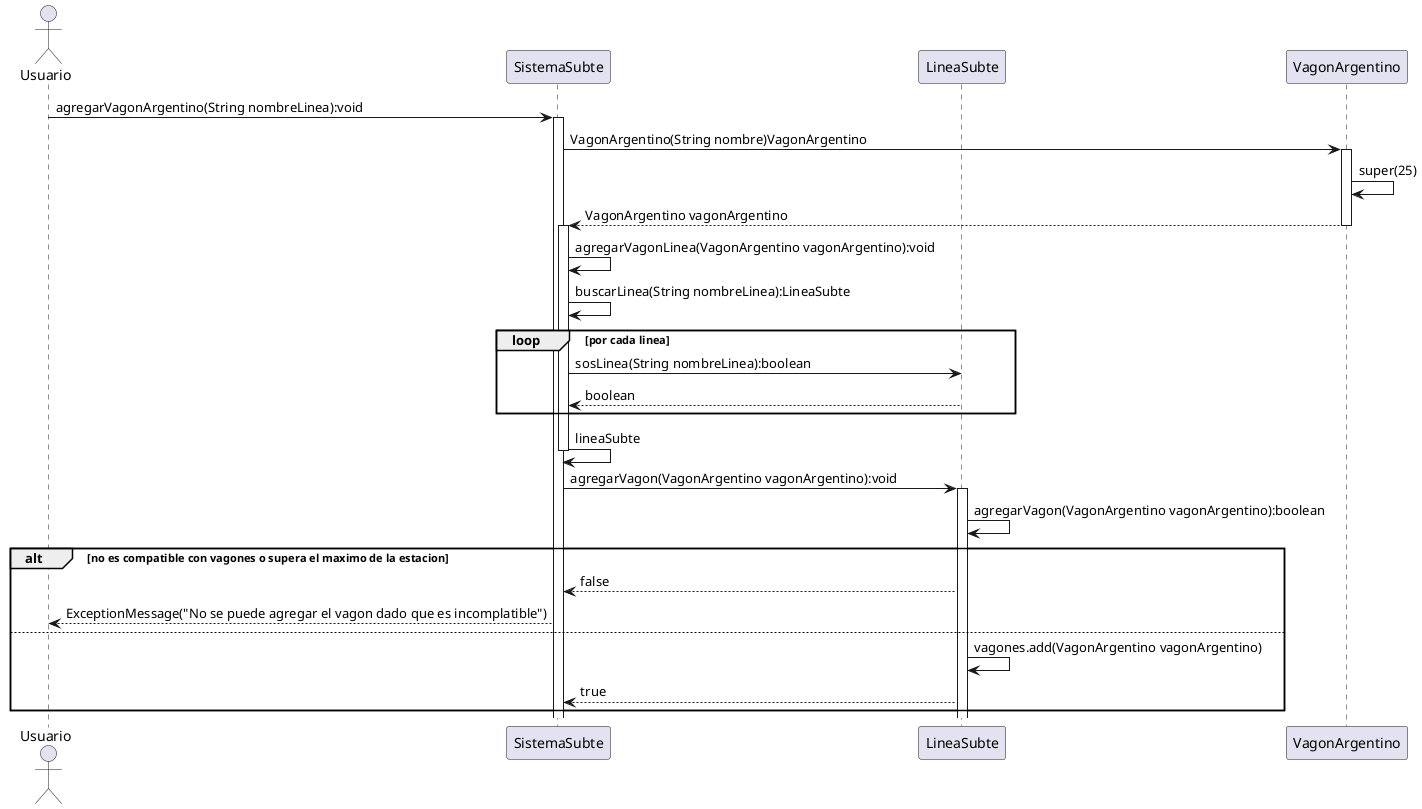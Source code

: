 @startuml
actor "Usuario"
participant "SistemaSubte"
participant "LineaSubte"
participant "VagonArgentino"

"Usuario" ->"SistemaSubte": agregarVagonArgentino(String nombreLinea):void
activate "SistemaSubte"

"SistemaSubte" -> "VagonArgentino": VagonArgentino(String nombre)VagonArgentino
activate "VagonArgentino"
"VagonArgentino"->"VagonArgentino":super(25)
"VagonArgentino"-->"SistemaSubte": VagonArgentino vagonArgentino
deactivate "VagonArgentino"
activate "SistemaSubte"
"SistemaSubte" -> "SistemaSubte":agregarVagonLinea(VagonArgentino vagonArgentino):void
"SistemaSubte"-> "SistemaSubte": buscarLinea(String nombreLinea):LineaSubte
loop por cada linea
"SistemaSubte"->"LineaSubte": sosLinea(String nombreLinea):boolean
"LineaSubte" --> "SistemaSubte": boolean
end
"SistemaSubte"->"SistemaSubte": lineaSubte

deactivate "SistemaSubte"
"SistemaSubte"->"LineaSubte": agregarVagon(VagonArgentino vagonArgentino):void
activate "LineaSubte"
"LineaSubte"->"LineaSubte":agregarVagon(VagonArgentino vagonArgentino):boolean
deactivate "VagonArgentino"
alt no es compatible con vagones o supera el maximo de la estacion
"LineaSubte"-->"SistemaSubte":false
"SistemaSubte"-->"Usuario": ExceptionMessage("No se puede agregar el vagon dado que es incomplatible")
else
"LineaSubte"->"LineaSubte": vagones.add(VagonArgentino vagonArgentino)
"LineaSubte"-->"SistemaSubte":true
end
@enduml